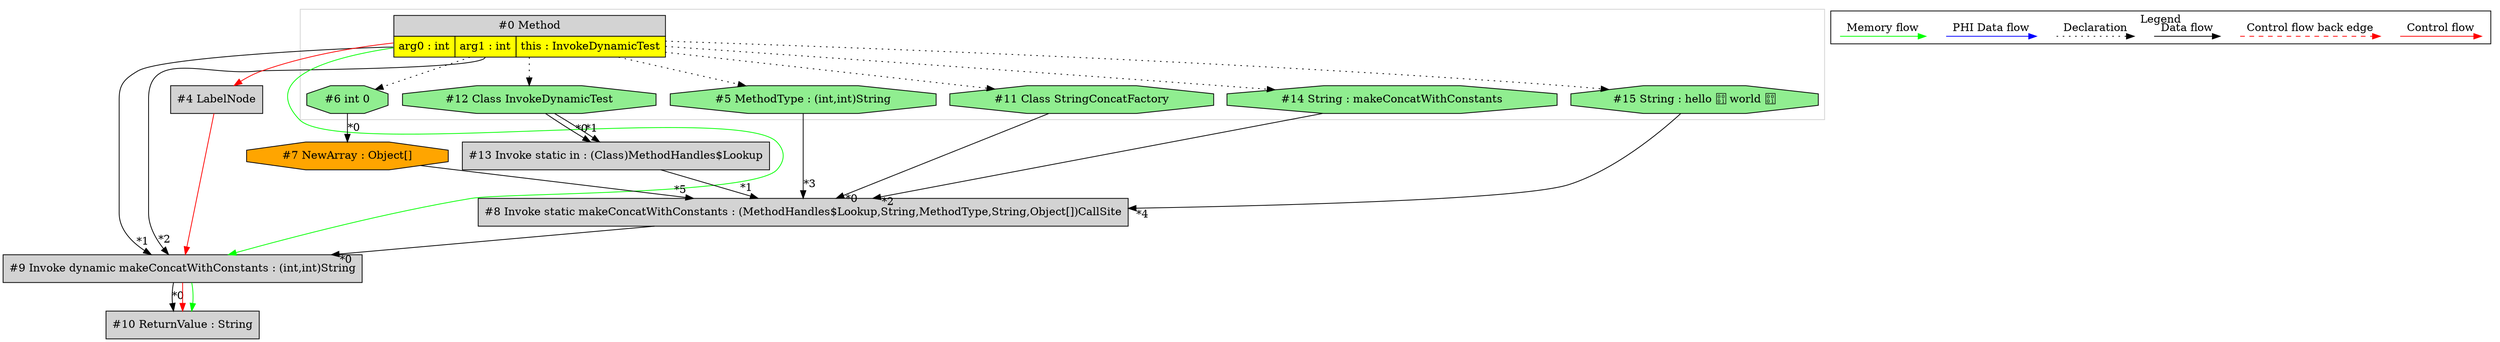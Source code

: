 digraph {
 ordering="in";
 node0[margin="0", label=<<table border="0" cellborder="1" cellspacing="0" cellpadding="5"><tr><td colspan="3">#0 Method</td></tr><tr><td port="prj1" bgcolor="yellow">arg0 : int</td><td port="prj2" bgcolor="yellow">arg1 : int</td><td port="prj3" bgcolor="yellow">this : InvokeDynamicTest</td></tr></table>>,shape=none, fillcolor=lightgrey, style=filled];
 node5[label="#5 MethodType : (int,int)String",shape=octagon, fillcolor=lightgreen, style=filled];
 node0 -> node5[style=dotted];
 node8[label="#8 Invoke static makeConcatWithConstants : (MethodHandles$Lookup,String,MethodType,String,Object[])CallSite",shape=box, fillcolor=lightgrey, style=filled];
 node11 -> node8[headlabel="*0", labeldistance=2];
 node13 -> node8[headlabel="*1", labeldistance=2];
 node14 -> node8[headlabel="*2", labeldistance=2];
 node5 -> node8[headlabel="*3", labeldistance=2];
 node15 -> node8[headlabel="*4", labeldistance=2];
 node7 -> node8[headlabel="*5", labeldistance=2];
 node7[label="#7 NewArray : Object[]",shape=octagon, fillcolor=orange, style=filled];
 node6 -> node7[headlabel="*0", labeldistance=2];
 node6[label="#6 int 0",shape=octagon, fillcolor=lightgreen, style=filled];
 node0 -> node6[style=dotted];
 node15[label="#15 String : hello  world ",shape=octagon, fillcolor=lightgreen, style=filled];
 node0 -> node15[style=dotted];
 node14[label="#14 String : makeConcatWithConstants",shape=octagon, fillcolor=lightgreen, style=filled];
 node0 -> node14[style=dotted];
 node13[label="#13 Invoke static in : (Class)MethodHandles$Lookup",shape=box, fillcolor=lightgrey, style=filled];
 node12 -> node13[headlabel="*0", labeldistance=2];
 node12 -> node13[headlabel="*1", labeldistance=2];
 node12[label="#12 Class InvokeDynamicTest",shape=octagon, fillcolor=lightgreen, style=filled];
 node0 -> node12[style=dotted];
 node11[label="#11 Class StringConcatFactory",shape=octagon, fillcolor=lightgreen, style=filled];
 node0 -> node11[style=dotted];
 node9[label="#9 Invoke dynamic makeConcatWithConstants : (int,int)String",shape=box, fillcolor=lightgrey, style=filled];
 node8 -> node9[headlabel="*0", labeldistance=2];
 node0:prj1 -> node9[headlabel="*1", labeldistance=2];
 node0:prj2 -> node9[headlabel="*2", labeldistance=2];
 node0 -> node9[labeldistance=2, color=green, constraint=false];
 node4 -> node9[labeldistance=2, color=red, fontcolor=red];
 node4[label="#4 LabelNode",shape=box, fillcolor=lightgrey, style=filled];
 node0 -> node4[labeldistance=2, color=red, fontcolor=red];
 node10[label="#10 ReturnValue : String",shape=box, fillcolor=lightgrey, style=filled];
 node9 -> node10[headlabel="*0", labeldistance=2];
 node9 -> node10[labeldistance=2, color=red, fontcolor=red];
 node9 -> node10[labeldistance=2, color=green, constraint=false];
 subgraph cluster_0 {
  color=lightgray;
  node0;
  node5;
  node6;
  node11;
  node12;
  node14;
  node15;
 }
 subgraph cluster_000 {
  label = "Legend";
  node [shape=point]
  {
   rank=same;
   c0 [style = invis];
   c1 [style = invis];
   c2 [style = invis];
   c3 [style = invis];
   d0 [style = invis];
   d1 [style = invis];
   d2 [style = invis];
   d3 [style = invis];
   d4 [style = invis];
   d5 [style = invis];
   d6 [style = invis];
   d7 [style = invis];
  }
  c0 -> c1 [label="Control flow", style=solid, color=red]
  c2 -> c3 [label="Control flow back edge", style=dashed, color=red]
  d0 -> d1 [label="Data flow"]
  d2 -> d3 [label="Declaration", style=dotted]
  d4 -> d5 [label="PHI Data flow", color=blue]
  d6 -> d7 [label="Memory flow", color=green]
 }

}
